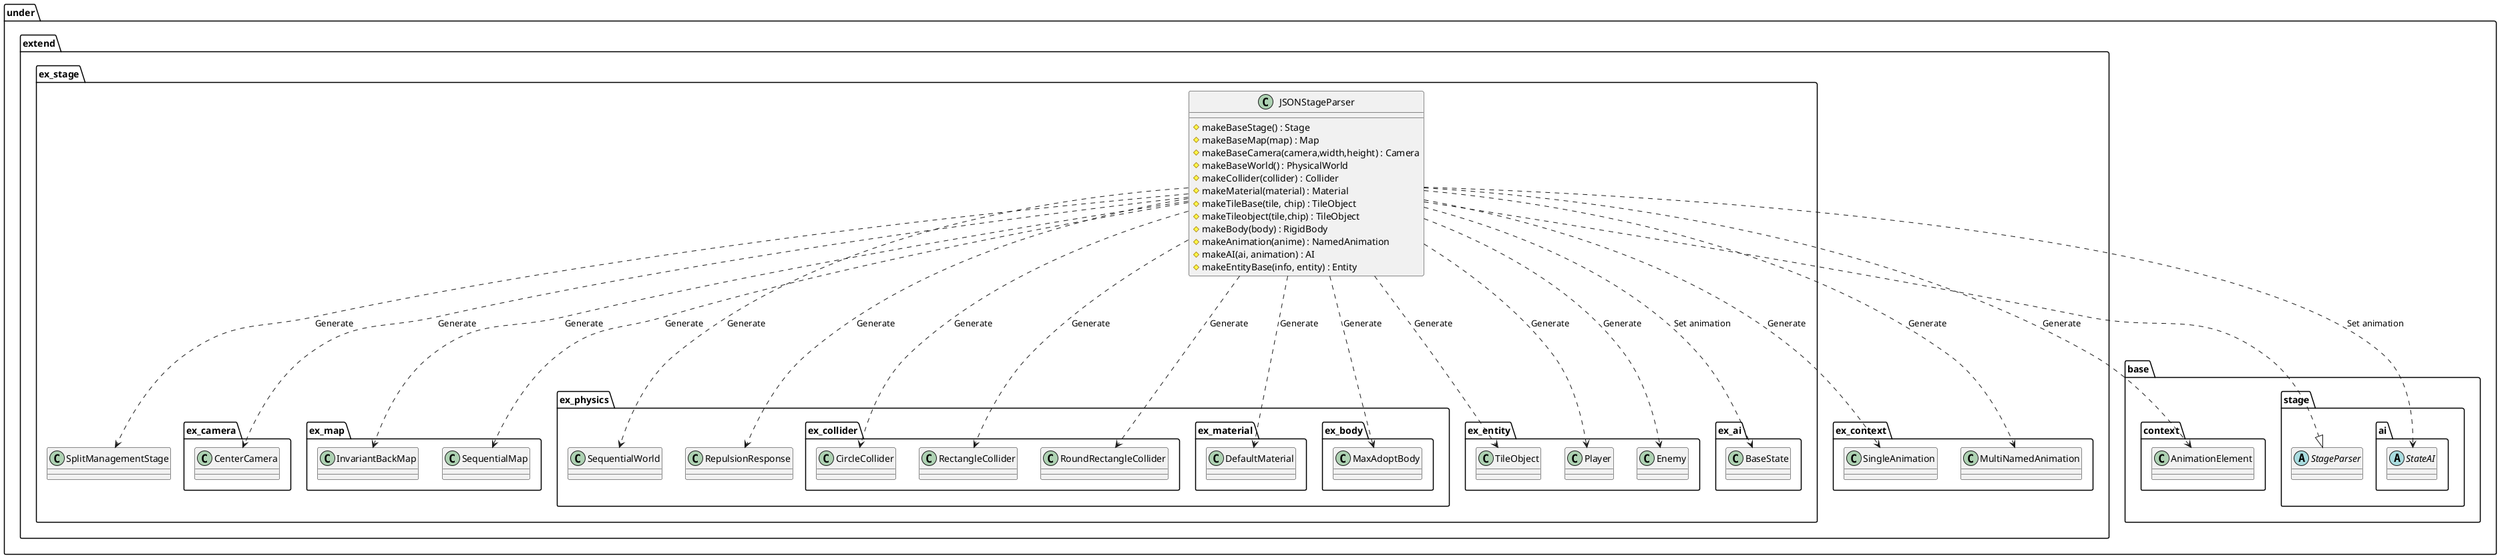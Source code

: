 @startuml ParserJSON

package under {
    package extend {
        package ex_stage {
            class JSONStageParser {
                #makeBaseStage() : Stage
                #makeBaseMap(map) : Map
                #makeBaseCamera(camera,width,height) : Camera
                #makeBaseWorld() : PhysicalWorld
                #makeCollider(collider) : Collider
                #makeMaterial(material) : Material
                #makeTileBase(tile, chip) : TileObject
                #makeTileobject(tile,chip) : TileObject
                #makeBody(body) : RigidBody
                #makeAnimation(anime) : NamedAnimation
                #makeAI(ai, animation) : AI
                #makeEntityBase(info, entity) : Entity
            }
        }
    }
}

package under {
    package base {
        package context {
            class AnimationElement
        }
        package stage {
            abstract StageParser
            package ai {
                abstract StateAI
            }
        }
    }
    package extend {
        package ex_context {
            class SingleAnimation
            class MultiNamedAnimation
        }
        package ex_stage {
            class SplitManagementStage
            package ex_camera {
                class CenterCamera
            }
            package ex_map {
                class InvariantBackMap
                class SequentialMap
            }
            package ex_physics {
                class SequentialWorld
                class RepulsionResponse
                package ex_collider {
                    class CircleCollider
                    class RectangleCollider
                    class RoundRectangleCollider
                }
                package ex_material {
                    class DefaultMaterial
                }
                package ex_body {
                    class MaxAdoptBody
                }
            }
            package ex_entity {
                class TileObject
                class Player
                class Enemy
            }
            package ex_ai {
                class BaseState
            }
        }

    }
}

JSONStageParser ...> SplitManagementStage : Generate
JSONStageParser ...> CenterCamera : Generate
JSONStageParser ...> SequentialMap : Generate
JSONStageParser ...> InvariantBackMap : Generate
JSONStageParser ...> SequentialWorld : Generate
JSONStageParser ...> RepulsionResponse : Generate
JSONStageParser ...> TileObject : Generate
JSONStageParser ...> RectangleCollider : Generate
JSONStageParser ...> CircleCollider : Generate
JSONStageParser ...> RoundRectangleCollider : Generate
JSONStageParser ...> DefaultMaterial : Generate
JSONStageParser ...> MaxAdoptBody : Generate
JSONStageParser ...> Player : Generate
JSONStageParser ...> Enemy : Generate
JSONStageParser ...> MultiNamedAnimation : Generate
JSONStageParser ...> SingleAnimation : Generate
JSONStageParser ...> AnimationElement : Generate
JSONStageParser ...> StateAI : Set animation
JSONStageParser ...> BaseState : Set animation

JSONStageParser ..|> StageParser

@enduml
